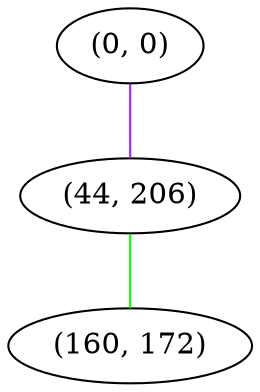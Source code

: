 graph "" {
"(0, 0)";
"(44, 206)";
"(160, 172)";
"(0, 0)" -- "(44, 206)"  [color=purple, key=0, weight=4];
"(44, 206)" -- "(160, 172)"  [color=green, key=0, weight=2];
}
